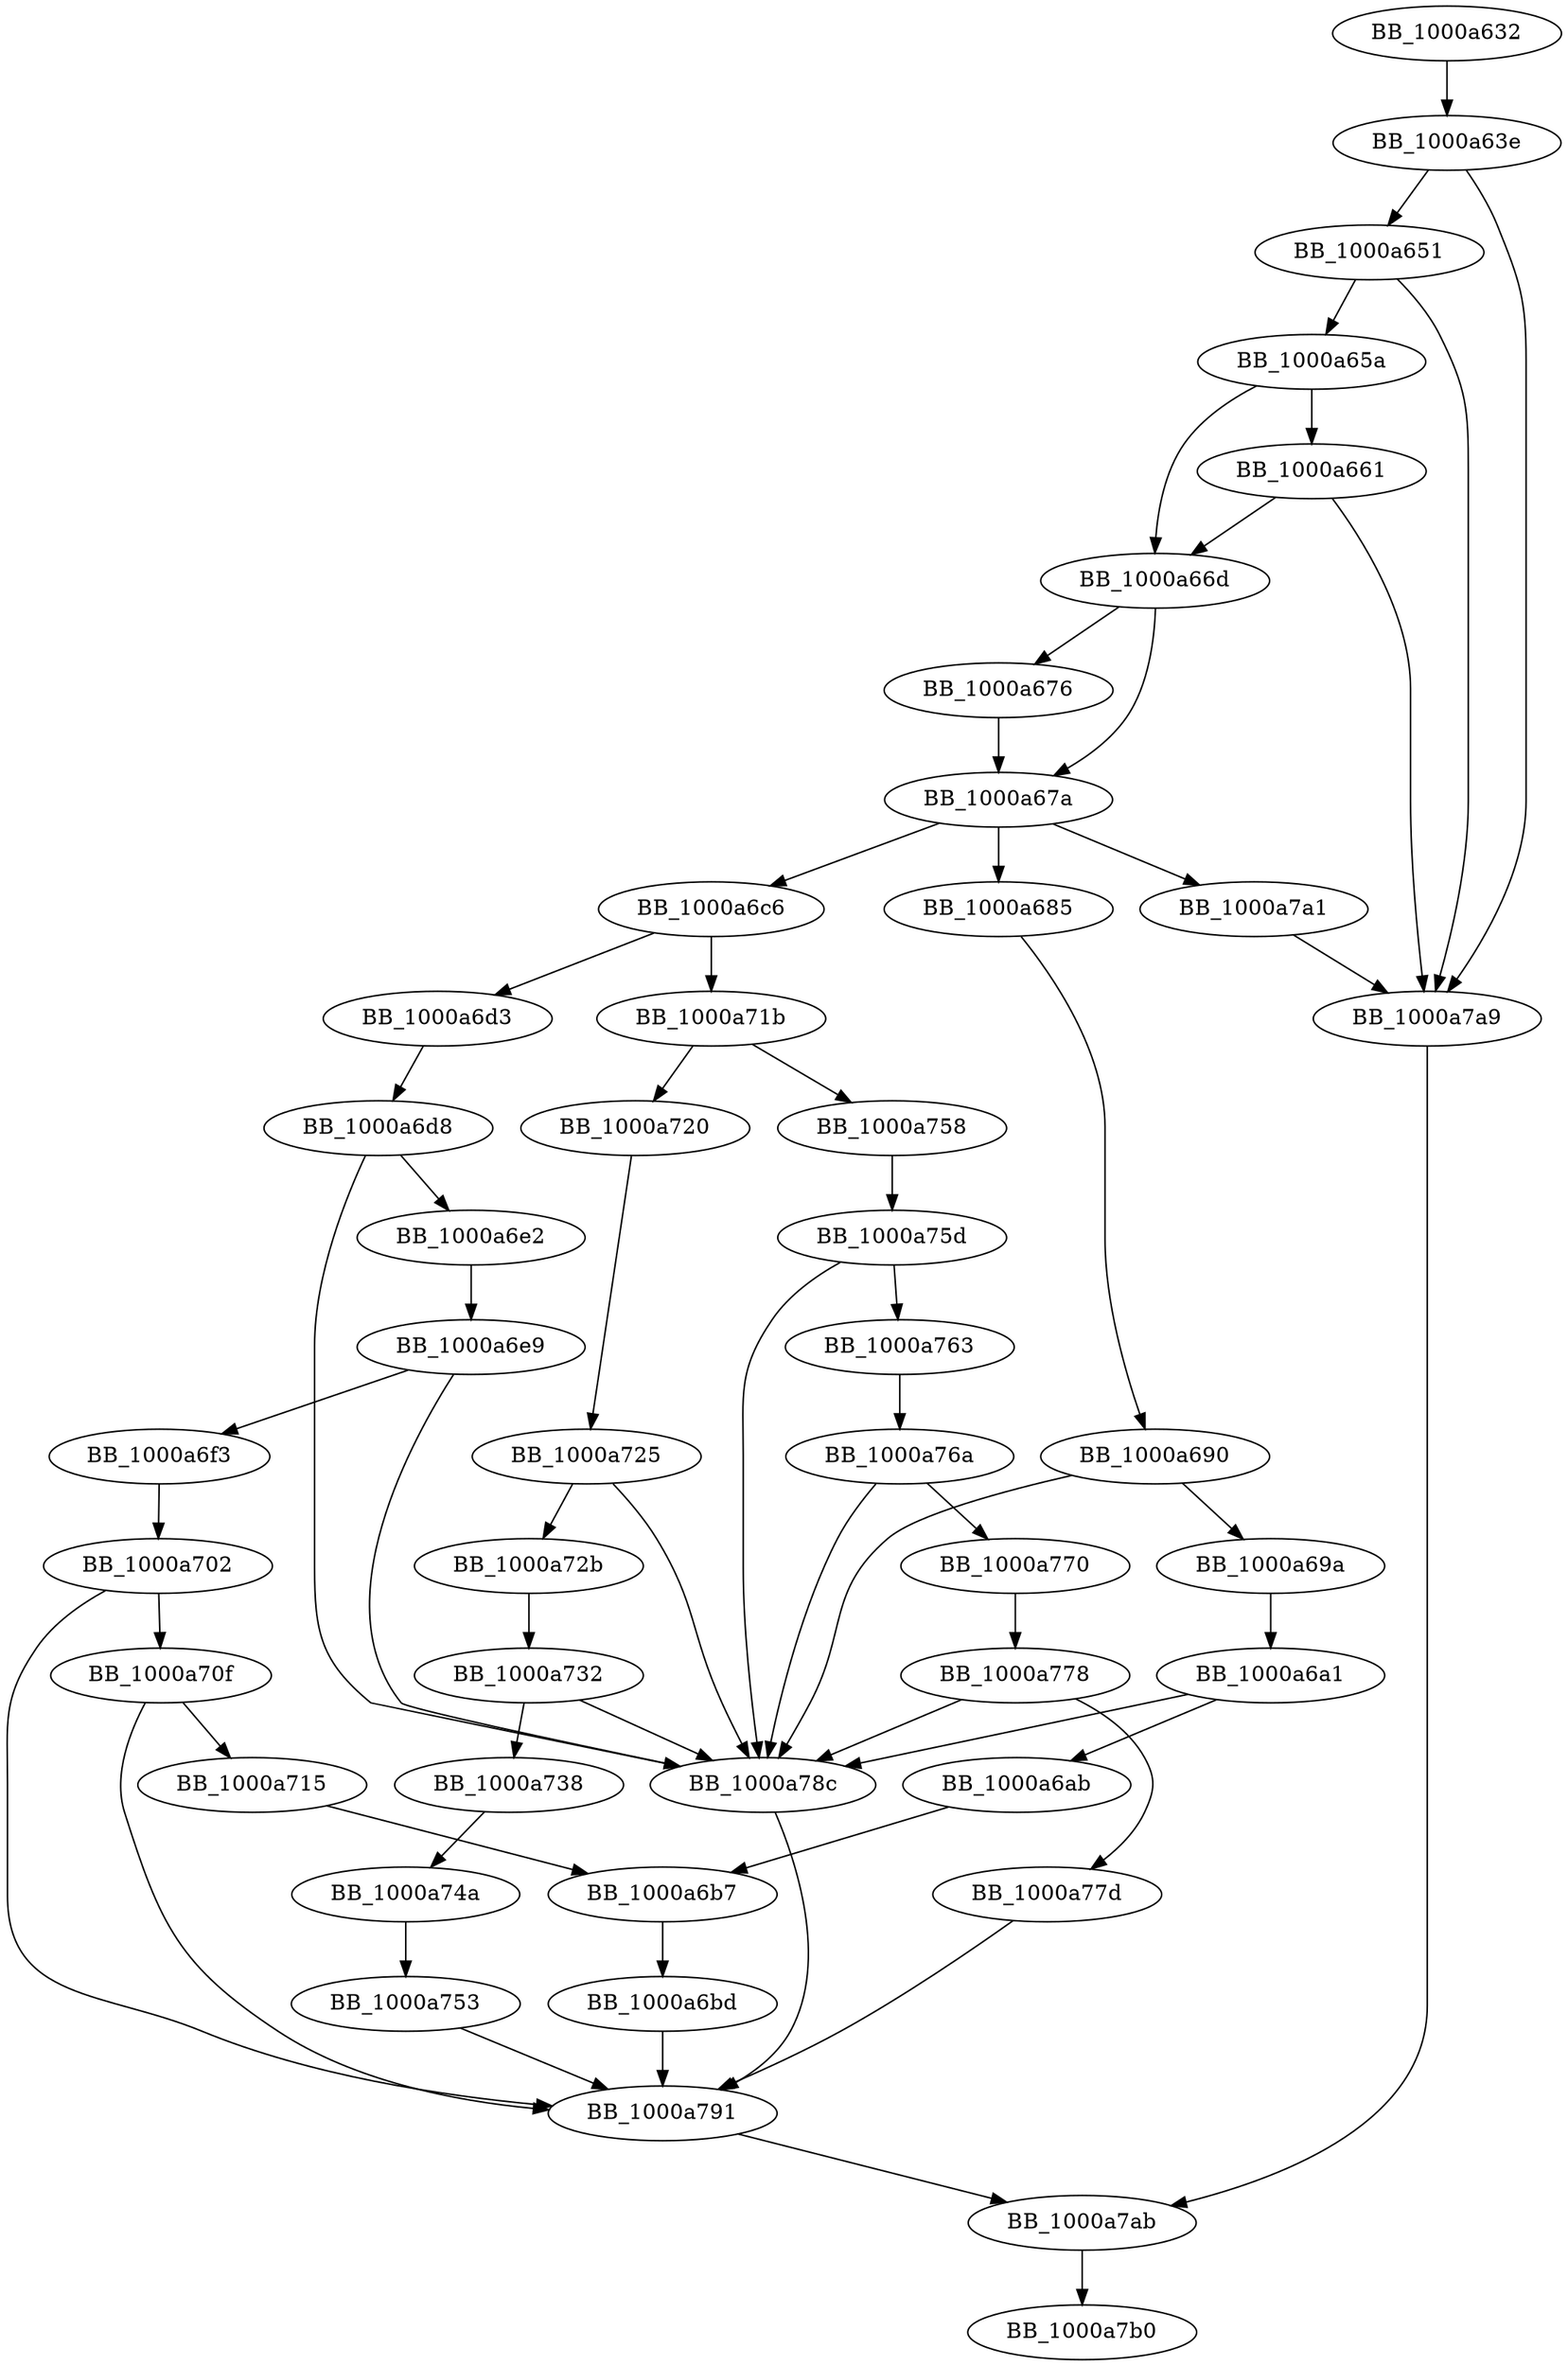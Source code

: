 DiGraph ___BuildCatchObjectHelper{
BB_1000a632->BB_1000a63e
BB_1000a63e->BB_1000a651
BB_1000a63e->BB_1000a7a9
BB_1000a651->BB_1000a65a
BB_1000a651->BB_1000a7a9
BB_1000a65a->BB_1000a661
BB_1000a65a->BB_1000a66d
BB_1000a661->BB_1000a66d
BB_1000a661->BB_1000a7a9
BB_1000a66d->BB_1000a676
BB_1000a66d->BB_1000a67a
BB_1000a676->BB_1000a67a
BB_1000a67a->BB_1000a685
BB_1000a67a->BB_1000a6c6
BB_1000a67a->BB_1000a7a1
BB_1000a685->BB_1000a690
BB_1000a690->BB_1000a69a
BB_1000a690->BB_1000a78c
BB_1000a69a->BB_1000a6a1
BB_1000a6a1->BB_1000a6ab
BB_1000a6a1->BB_1000a78c
BB_1000a6ab->BB_1000a6b7
BB_1000a6b7->BB_1000a6bd
BB_1000a6bd->BB_1000a791
BB_1000a6c6->BB_1000a6d3
BB_1000a6c6->BB_1000a71b
BB_1000a6d3->BB_1000a6d8
BB_1000a6d8->BB_1000a6e2
BB_1000a6d8->BB_1000a78c
BB_1000a6e2->BB_1000a6e9
BB_1000a6e9->BB_1000a6f3
BB_1000a6e9->BB_1000a78c
BB_1000a6f3->BB_1000a702
BB_1000a702->BB_1000a70f
BB_1000a702->BB_1000a791
BB_1000a70f->BB_1000a715
BB_1000a70f->BB_1000a791
BB_1000a715->BB_1000a6b7
BB_1000a71b->BB_1000a720
BB_1000a71b->BB_1000a758
BB_1000a720->BB_1000a725
BB_1000a725->BB_1000a72b
BB_1000a725->BB_1000a78c
BB_1000a72b->BB_1000a732
BB_1000a732->BB_1000a738
BB_1000a732->BB_1000a78c
BB_1000a738->BB_1000a74a
BB_1000a74a->BB_1000a753
BB_1000a753->BB_1000a791
BB_1000a758->BB_1000a75d
BB_1000a75d->BB_1000a763
BB_1000a75d->BB_1000a78c
BB_1000a763->BB_1000a76a
BB_1000a76a->BB_1000a770
BB_1000a76a->BB_1000a78c
BB_1000a770->BB_1000a778
BB_1000a778->BB_1000a77d
BB_1000a778->BB_1000a78c
BB_1000a77d->BB_1000a791
BB_1000a78c->BB_1000a791
BB_1000a791->BB_1000a7ab
BB_1000a7a1->BB_1000a7a9
BB_1000a7a9->BB_1000a7ab
BB_1000a7ab->BB_1000a7b0
}
